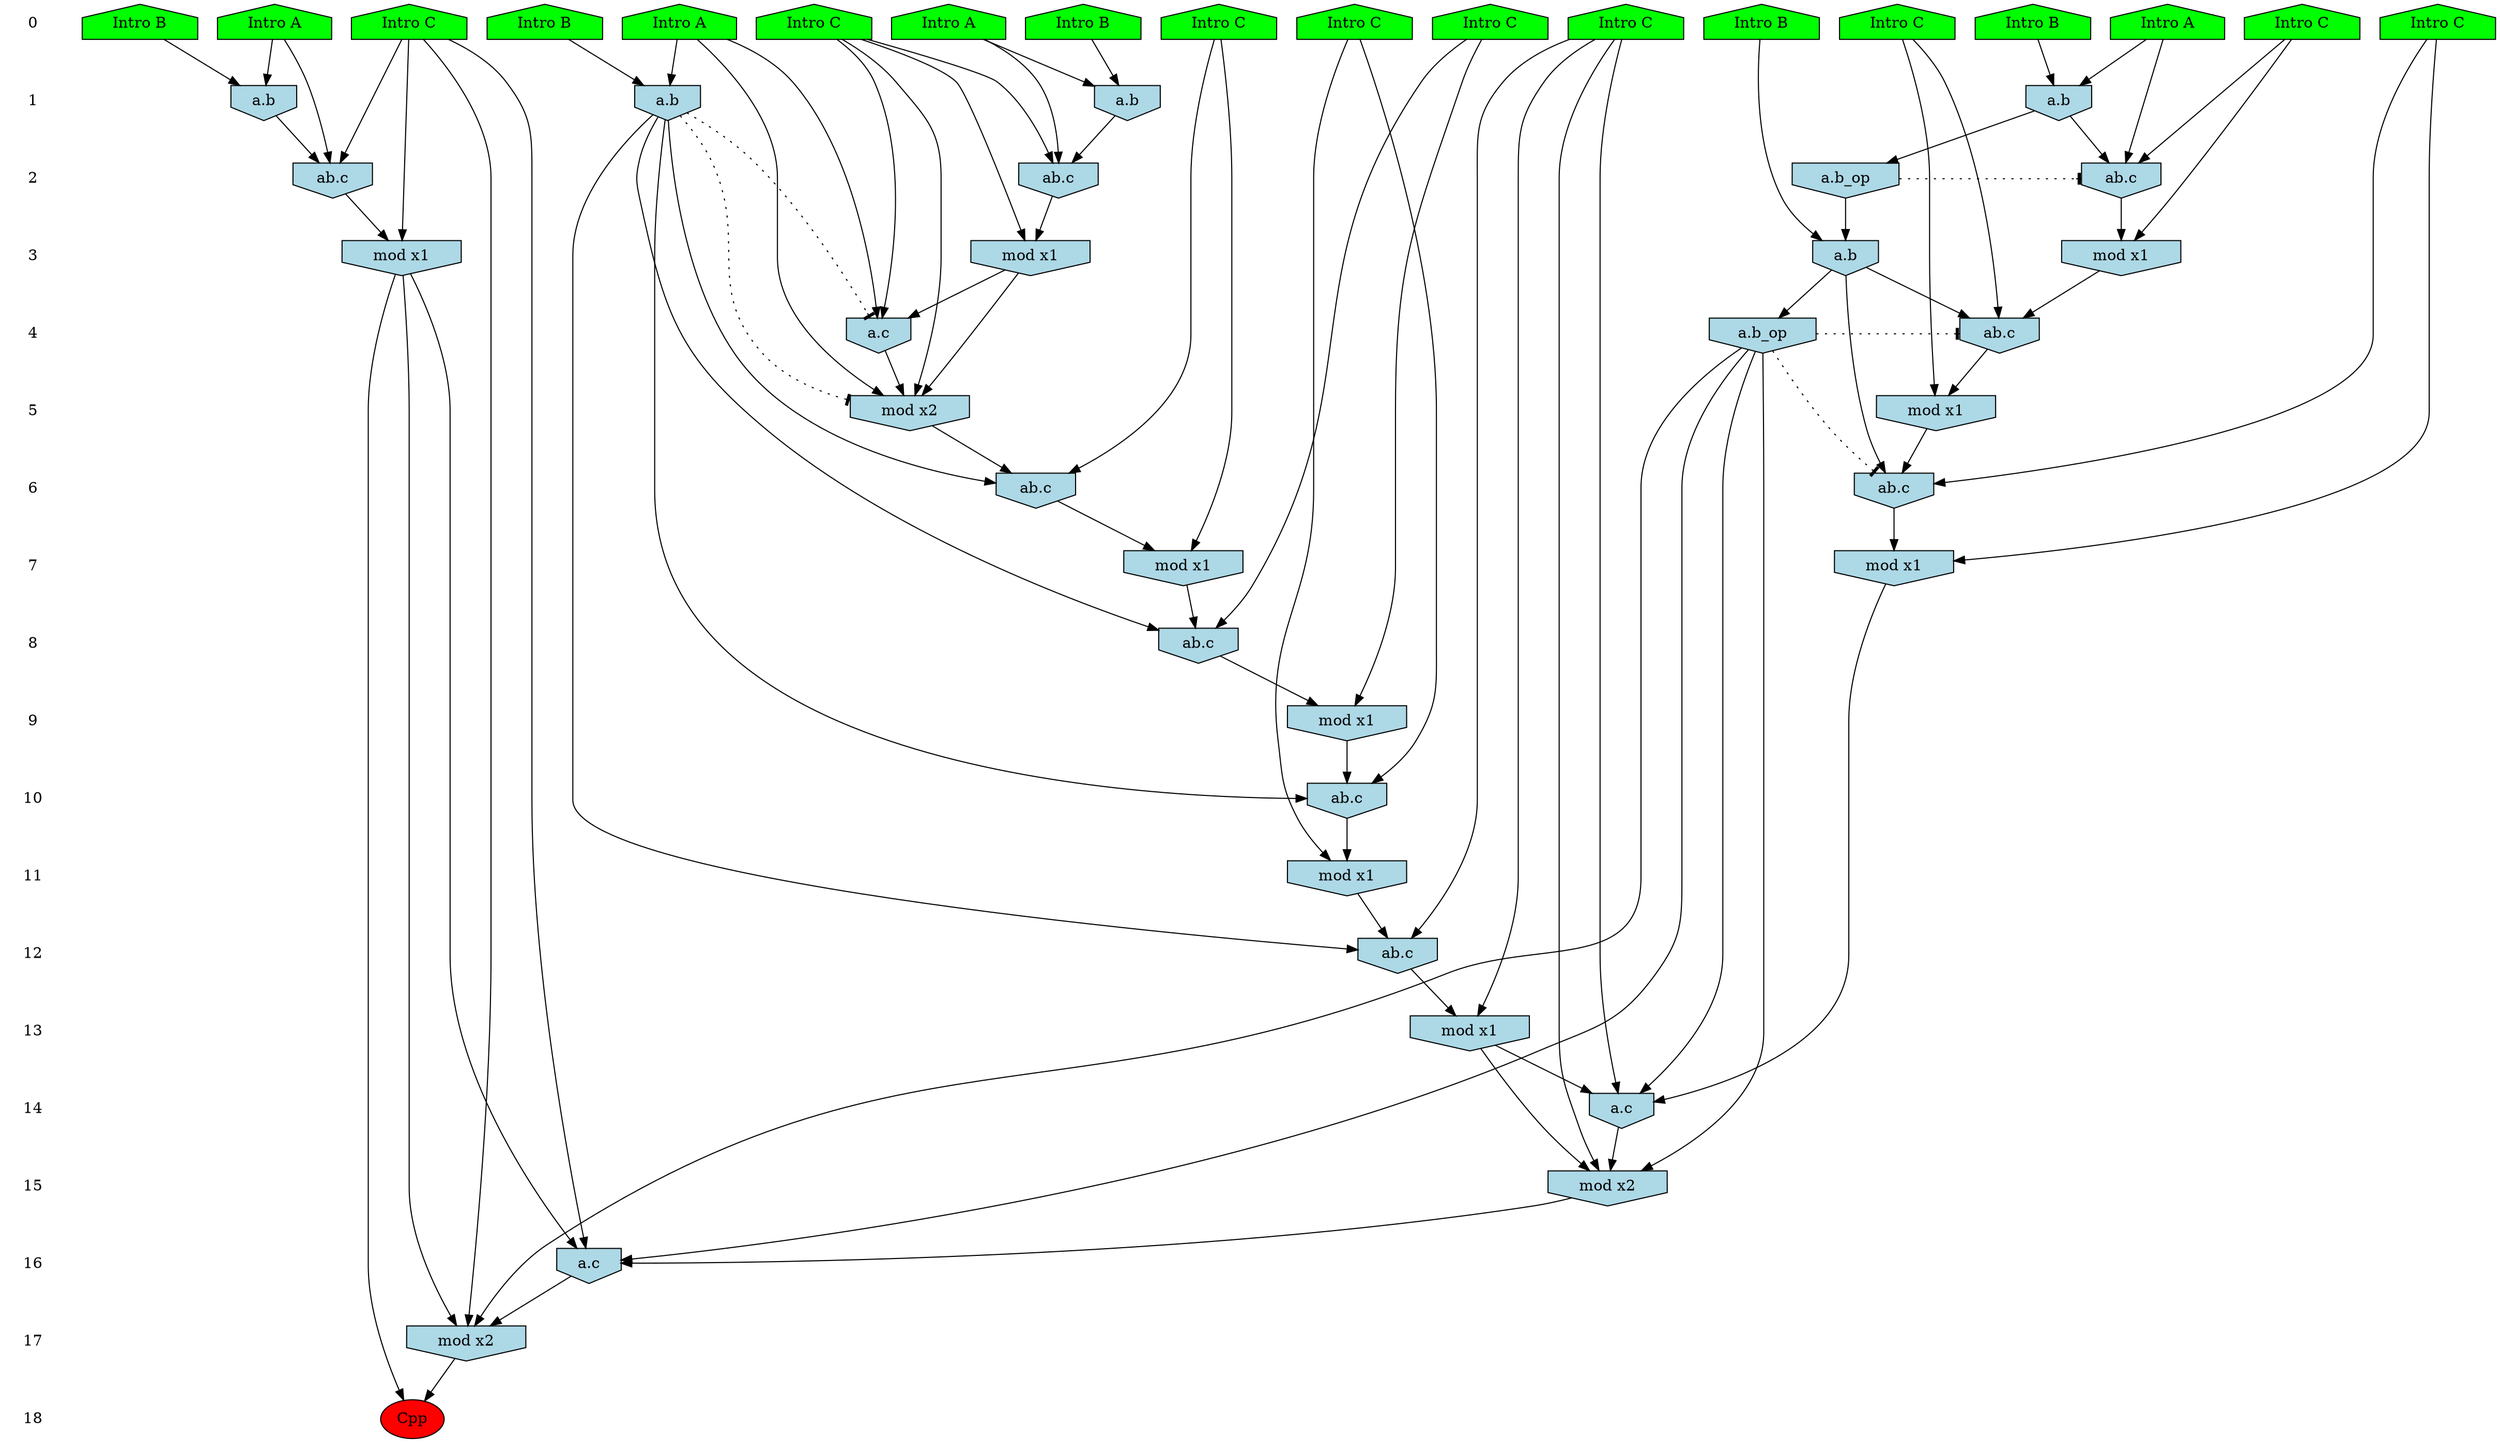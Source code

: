 /* Compression of 1 causal flows obtained in average at 2.026221E+01 t.u */
/* Compressed causal flows were: [3756] */
digraph G{
 ranksep=.5 ; 
{ rank = same ; "0" [shape=plaintext] ; node_1 [label ="Intro A", shape=house, style=filled, fillcolor=green] ;
node_2 [label ="Intro B", shape=house, style=filled, fillcolor=green] ;
node_3 [label ="Intro A", shape=house, style=filled, fillcolor=green] ;
node_4 [label ="Intro B", shape=house, style=filled, fillcolor=green] ;
node_5 [label ="Intro A", shape=house, style=filled, fillcolor=green] ;
node_6 [label ="Intro B", shape=house, style=filled, fillcolor=green] ;
node_7 [label ="Intro A", shape=house, style=filled, fillcolor=green] ;
node_8 [label ="Intro B", shape=house, style=filled, fillcolor=green] ;
node_9 [label ="Intro B", shape=house, style=filled, fillcolor=green] ;
node_10 [label ="Intro C", shape=house, style=filled, fillcolor=green] ;
node_11 [label ="Intro C", shape=house, style=filled, fillcolor=green] ;
node_12 [label ="Intro C", shape=house, style=filled, fillcolor=green] ;
node_13 [label ="Intro C", shape=house, style=filled, fillcolor=green] ;
node_14 [label ="Intro C", shape=house, style=filled, fillcolor=green] ;
node_15 [label ="Intro C", shape=house, style=filled, fillcolor=green] ;
node_16 [label ="Intro C", shape=house, style=filled, fillcolor=green] ;
node_17 [label ="Intro C", shape=house, style=filled, fillcolor=green] ;
node_18 [label ="Intro C", shape=house, style=filled, fillcolor=green] ;
}
{ rank = same ; "1" [shape=plaintext] ; node_19 [label="a.b", shape=invhouse, style=filled, fillcolor = lightblue] ;
node_23 [label="a.b", shape=invhouse, style=filled, fillcolor = lightblue] ;
node_26 [label="a.b", shape=invhouse, style=filled, fillcolor = lightblue] ;
node_30 [label="a.b", shape=invhouse, style=filled, fillcolor = lightblue] ;
}
{ rank = same ; "2" [shape=plaintext] ; node_20 [label="ab.c", shape=invhouse, style=filled, fillcolor = lightblue] ;
node_21 [label="a.b_op", shape=invhouse, style=filled, fillcolor = lightblue] ;
node_24 [label="ab.c", shape=invhouse, style=filled, fillcolor = lightblue] ;
node_28 [label="ab.c", shape=invhouse, style=filled, fillcolor = lightblue] ;
}
{ rank = same ; "3" [shape=plaintext] ; node_22 [label="mod x1", shape=invhouse, style=filled, fillcolor = lightblue] ;
node_25 [label="mod x1", shape=invhouse, style=filled, fillcolor = lightblue] ;
node_31 [label="mod x1", shape=invhouse, style=filled, fillcolor = lightblue] ;
node_38 [label="a.b", shape=invhouse, style=filled, fillcolor = lightblue] ;
}
{ rank = same ; "4" [shape=plaintext] ; node_27 [label="a.c", shape=invhouse, style=filled, fillcolor = lightblue] ;
node_41 [label="ab.c", shape=invhouse, style=filled, fillcolor = lightblue] ;
node_45 [label="a.b_op", shape=invhouse, style=filled, fillcolor = lightblue] ;
}
{ rank = same ; "5" [shape=plaintext] ; node_29 [label="mod x2", shape=invhouse, style=filled, fillcolor = lightblue] ;
node_42 [label="mod x1", shape=invhouse, style=filled, fillcolor = lightblue] ;
}
{ rank = same ; "6" [shape=plaintext] ; node_32 [label="ab.c", shape=invhouse, style=filled, fillcolor = lightblue] ;
node_43 [label="ab.c", shape=invhouse, style=filled, fillcolor = lightblue] ;
}
{ rank = same ; "7" [shape=plaintext] ; node_33 [label="mod x1", shape=invhouse, style=filled, fillcolor = lightblue] ;
node_44 [label="mod x1", shape=invhouse, style=filled, fillcolor = lightblue] ;
}
{ rank = same ; "8" [shape=plaintext] ; node_34 [label="ab.c", shape=invhouse, style=filled, fillcolor = lightblue] ;
}
{ rank = same ; "9" [shape=plaintext] ; node_35 [label="mod x1", shape=invhouse, style=filled, fillcolor = lightblue] ;
}
{ rank = same ; "10" [shape=plaintext] ; node_36 [label="ab.c", shape=invhouse, style=filled, fillcolor = lightblue] ;
}
{ rank = same ; "11" [shape=plaintext] ; node_37 [label="mod x1", shape=invhouse, style=filled, fillcolor = lightblue] ;
}
{ rank = same ; "12" [shape=plaintext] ; node_39 [label="ab.c", shape=invhouse, style=filled, fillcolor = lightblue] ;
}
{ rank = same ; "13" [shape=plaintext] ; node_40 [label="mod x1", shape=invhouse, style=filled, fillcolor = lightblue] ;
}
{ rank = same ; "14" [shape=plaintext] ; node_46 [label="a.c", shape=invhouse, style=filled, fillcolor = lightblue] ;
}
{ rank = same ; "15" [shape=plaintext] ; node_47 [label="mod x2", shape=invhouse, style=filled, fillcolor = lightblue] ;
}
{ rank = same ; "16" [shape=plaintext] ; node_48 [label="a.c", shape=invhouse, style=filled, fillcolor = lightblue] ;
}
{ rank = same ; "17" [shape=plaintext] ; node_49 [label="mod x2", shape=invhouse, style=filled, fillcolor = lightblue] ;
}
{ rank = same ; "18" [shape=plaintext] ; node_50 [label ="Cpp", style=filled, fillcolor=red] ;
}
"0" -> "1" [style="invis"]; 
"1" -> "2" [style="invis"]; 
"2" -> "3" [style="invis"]; 
"3" -> "4" [style="invis"]; 
"4" -> "5" [style="invis"]; 
"5" -> "6" [style="invis"]; 
"6" -> "7" [style="invis"]; 
"7" -> "8" [style="invis"]; 
"8" -> "9" [style="invis"]; 
"9" -> "10" [style="invis"]; 
"10" -> "11" [style="invis"]; 
"11" -> "12" [style="invis"]; 
"12" -> "13" [style="invis"]; 
"13" -> "14" [style="invis"]; 
"14" -> "15" [style="invis"]; 
"15" -> "16" [style="invis"]; 
"16" -> "17" [style="invis"]; 
"17" -> "18" [style="invis"]; 
node_5 -> node_19
node_9 -> node_19
node_5 -> node_20
node_10 -> node_20
node_19 -> node_20
node_19 -> node_21
node_10 -> node_22
node_20 -> node_22
node_1 -> node_23
node_6 -> node_23
node_1 -> node_24
node_15 -> node_24
node_23 -> node_24
node_15 -> node_25
node_24 -> node_25
node_3 -> node_26
node_4 -> node_26
node_7 -> node_27
node_15 -> node_27
node_25 -> node_27
node_3 -> node_28
node_14 -> node_28
node_26 -> node_28
node_7 -> node_29
node_15 -> node_29
node_25 -> node_29
node_27 -> node_29
node_2 -> node_30
node_7 -> node_30
node_14 -> node_31
node_28 -> node_31
node_13 -> node_32
node_29 -> node_32
node_30 -> node_32
node_13 -> node_33
node_32 -> node_33
node_17 -> node_34
node_30 -> node_34
node_33 -> node_34
node_17 -> node_35
node_34 -> node_35
node_16 -> node_36
node_30 -> node_36
node_35 -> node_36
node_16 -> node_37
node_36 -> node_37
node_8 -> node_38
node_21 -> node_38
node_18 -> node_39
node_30 -> node_39
node_37 -> node_39
node_18 -> node_40
node_39 -> node_40
node_12 -> node_41
node_22 -> node_41
node_38 -> node_41
node_12 -> node_42
node_41 -> node_42
node_11 -> node_43
node_38 -> node_43
node_42 -> node_43
node_11 -> node_44
node_43 -> node_44
node_38 -> node_45
node_18 -> node_46
node_40 -> node_46
node_44 -> node_46
node_45 -> node_46
node_18 -> node_47
node_40 -> node_47
node_45 -> node_47
node_46 -> node_47
node_14 -> node_48
node_31 -> node_48
node_45 -> node_48
node_47 -> node_48
node_14 -> node_49
node_31 -> node_49
node_45 -> node_49
node_48 -> node_49
node_31 -> node_50
node_49 -> node_50
node_21 -> node_20 [style=dotted, arrowhead = tee] 
node_30 -> node_29 [style=dotted, arrowhead = tee] 
node_30 -> node_27 [style=dotted, arrowhead = tee] 
node_45 -> node_43 [style=dotted, arrowhead = tee] 
node_45 -> node_41 [style=dotted, arrowhead = tee] 
}
/*
 Dot generation time: 0.000231
*/